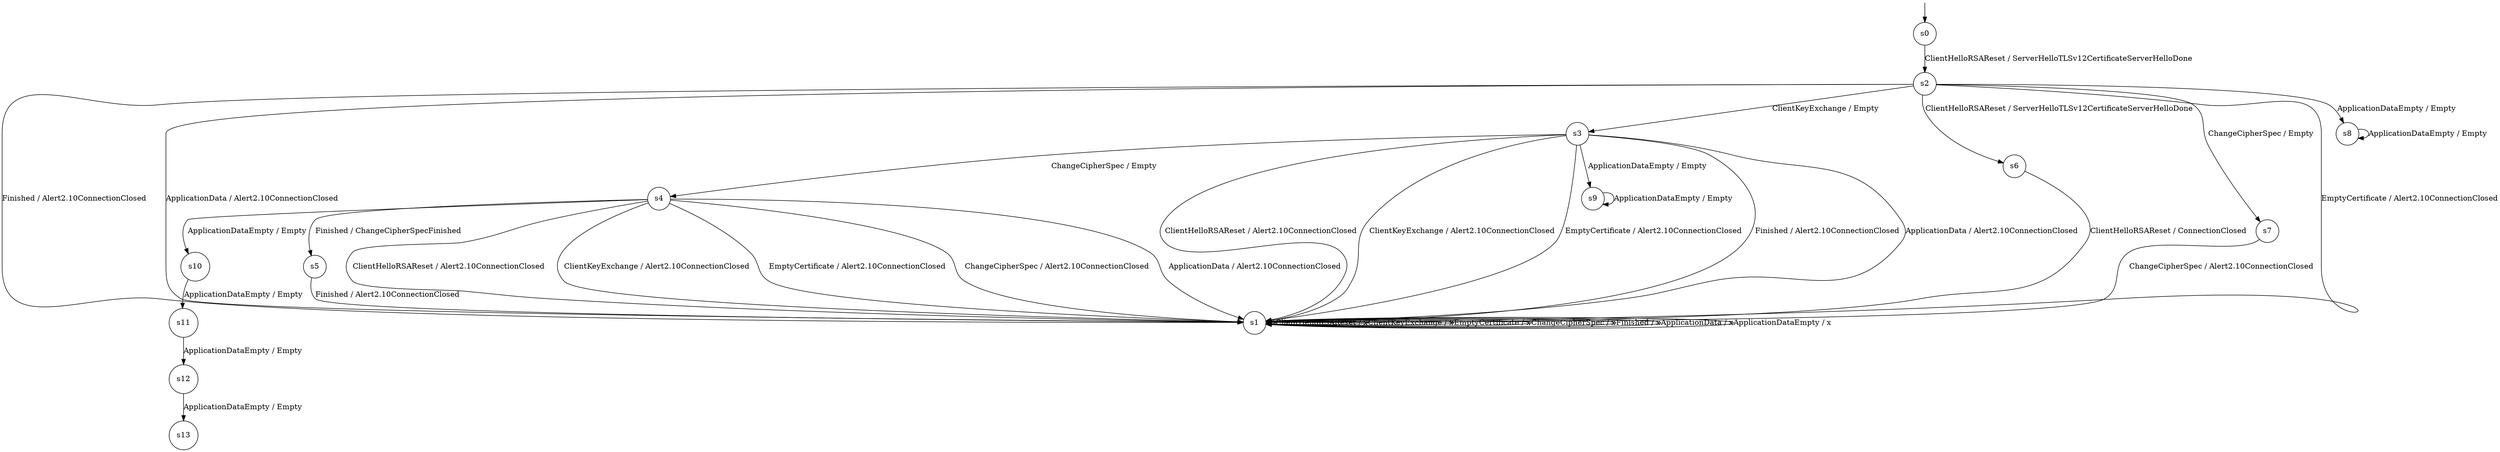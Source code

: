 digraph g {

	s0 [shape="circle" label="s0"];
	s1 [shape="circle" label="s1"];
	s2 [shape="circle" label="s2"];
	s3 [shape="circle" label="s3"];
	s4 [shape="circle" label="s4"];
	s5 [shape="circle" label="s5"];
	s6 [shape="circle" label="s6"];
	s7 [shape="circle" label="s7"];
	s8 [shape="circle" label="s8"];
	s9 [shape="circle" label="s9"];
	s10 [shape="circle" label="s10"];
	s11 [shape="circle" label="s11"];
	s12 [shape="circle" label="s12"];
	s13 [shape="circle" label="s13"];
	s0 -> s2 [label="ClientHelloRSAReset / ServerHelloTLSv12CertificateServerHelloDone"];
	s1 -> s1 [label="ClientHelloRSAReset / x"];
	s1 -> s1 [label="ClientKeyExchange / x"];
	s1 -> s1 [label="EmptyCertificate / x"];
	s1 -> s1 [label="ChangeCipherSpec / x"];
	s1 -> s1 [label="Finished / x"];
	s1 -> s1 [label="ApplicationData / x"];
	s1 -> s1 [label="ApplicationDataEmpty / x"];
	s2 -> s6 [label="ClientHelloRSAReset / ServerHelloTLSv12CertificateServerHelloDone"];
	s2 -> s3 [label="ClientKeyExchange / Empty"];
	s2 -> s1 [label="EmptyCertificate / Alert2.10ConnectionClosed"];
	s2 -> s7 [label="ChangeCipherSpec / Empty"];
	s2 -> s1 [label="Finished / Alert2.10ConnectionClosed"];
	s2 -> s1 [label="ApplicationData / Alert2.10ConnectionClosed"];
	s2 -> s8 [label="ApplicationDataEmpty / Empty"];
	s3 -> s1 [label="ClientHelloRSAReset / Alert2.10ConnectionClosed"];
	s3 -> s1 [label="ClientKeyExchange / Alert2.10ConnectionClosed"];
	s3 -> s1 [label="EmptyCertificate / Alert2.10ConnectionClosed"];
	s3 -> s4 [label="ChangeCipherSpec / Empty"];
	s3 -> s1 [label="Finished / Alert2.10ConnectionClosed"];
	s3 -> s1 [label="ApplicationData / Alert2.10ConnectionClosed"];
	s3 -> s9 [label="ApplicationDataEmpty / Empty"];
	s4 -> s1 [label="ClientHelloRSAReset / Alert2.10ConnectionClosed"];
	s4 -> s1 [label="ClientKeyExchange / Alert2.10ConnectionClosed"];
	s4 -> s1 [label="EmptyCertificate / Alert2.10ConnectionClosed"];
	s4 -> s1 [label="ChangeCipherSpec / Alert2.10ConnectionClosed"];
	s4 -> s5 [label="Finished / ChangeCipherSpecFinished"];
	s4 -> s1 [label="ApplicationData / Alert2.10ConnectionClosed"];
	s4 -> s10 [label="ApplicationDataEmpty / Empty"];
	s5 -> s1 [label="Finished / Alert2.10ConnectionClosed"];
	s6 -> s1 [label="ClientHelloRSAReset / ConnectionClosed"];
	s7 -> s1 [label="ChangeCipherSpec / Alert2.10ConnectionClosed"];
	s8 -> s8 [label="ApplicationDataEmpty / Empty"];
	s9 -> s9 [label="ApplicationDataEmpty / Empty"];
	s10 -> s11 [label="ApplicationDataEmpty / Empty"];
	s11 -> s12 [label="ApplicationDataEmpty / Empty"];
	s12 -> s13 [label="ApplicationDataEmpty / Empty"];

__start0 [label="" shape="none" width="0" height="0"];
__start0 -> s0;

}

